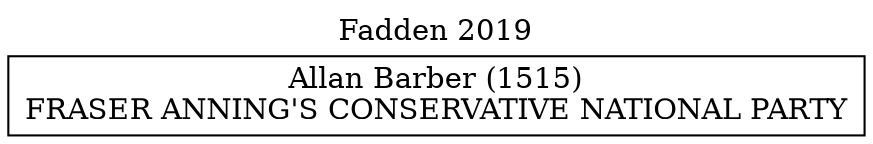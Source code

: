 // House preference flow
digraph "Allan Barber (1515)_Fadden_2019" {
	graph [label="Fadden 2019" labelloc=t mclimit=10]
	node [shape=box]
	"Allan Barber (1515)" [label="Allan Barber (1515)
FRASER ANNING'S CONSERVATIVE NATIONAL PARTY"]
}
